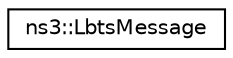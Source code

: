 digraph "Graphical Class Hierarchy"
{
 // LATEX_PDF_SIZE
  edge [fontname="Helvetica",fontsize="10",labelfontname="Helvetica",labelfontsize="10"];
  node [fontname="Helvetica",fontsize="10",shape=record];
  rankdir="LR";
  Node0 [label="ns3::LbtsMessage",height=0.2,width=0.4,color="black", fillcolor="white", style="filled",URL="$classns3_1_1_lbts_message.html",tooltip="Structure used for all-reduce LBTS computation."];
}
